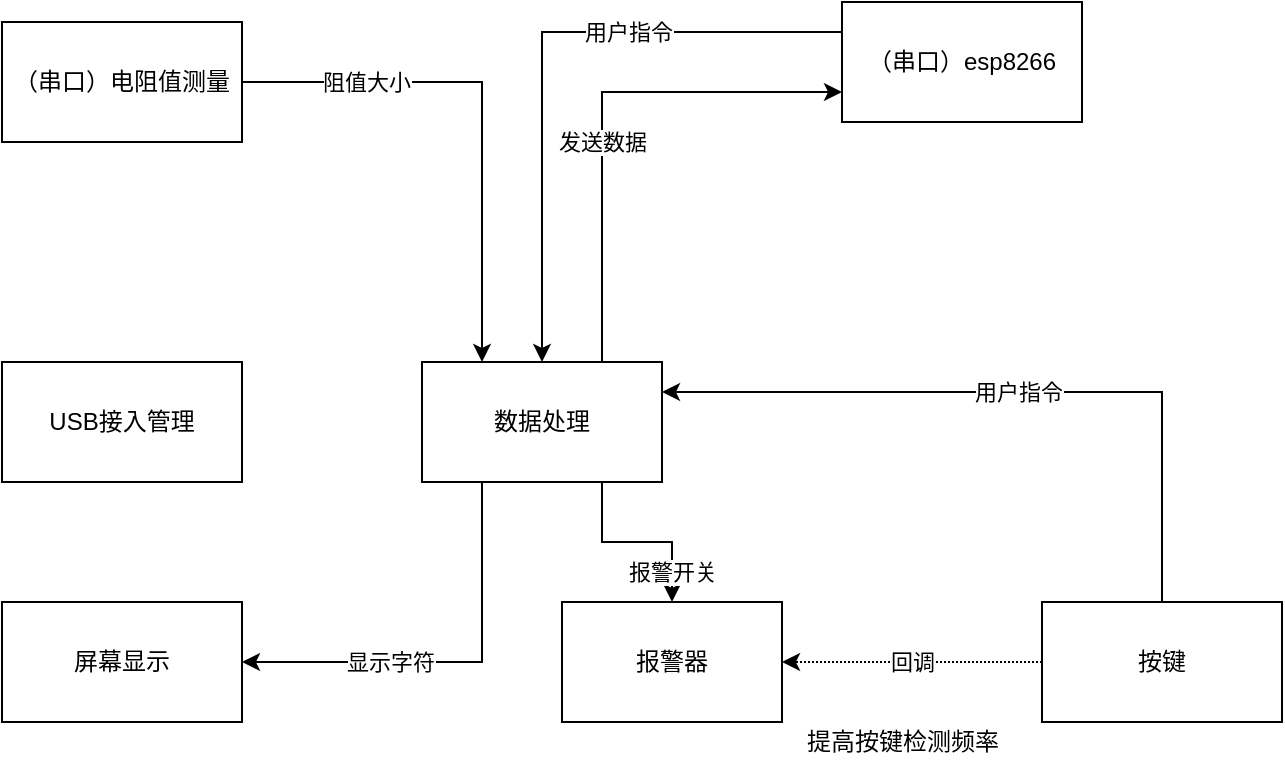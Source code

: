 <mxfile version="20.3.0" type="device"><diagram id="RY7CtHoaN-A8CW_q10oP" name="第 1 页"><mxGraphModel dx="865" dy="541" grid="1" gridSize="10" guides="1" tooltips="1" connect="1" arrows="1" fold="1" page="1" pageScale="1" pageWidth="827" pageHeight="1169" math="0" shadow="0"><root><mxCell id="0"/><mxCell id="1" parent="0"/><mxCell id="CrwLclSFtTN-cUR85CHB-8" value="报警开关" style="edgeStyle=orthogonalEdgeStyle;rounded=0;orthogonalLoop=1;jettySize=auto;html=1;exitX=0.75;exitY=1;exitDx=0;exitDy=0;" edge="1" parent="1" source="CrwLclSFtTN-cUR85CHB-1" target="CrwLclSFtTN-cUR85CHB-7"><mxGeometry x="0.684" relative="1" as="geometry"><mxPoint as="offset"/></mxGeometry></mxCell><mxCell id="CrwLclSFtTN-cUR85CHB-12" value="显示字符" style="edgeStyle=orthogonalEdgeStyle;rounded=0;orthogonalLoop=1;jettySize=auto;html=1;entryX=1;entryY=0.5;entryDx=0;entryDy=0;exitX=0.25;exitY=1;exitDx=0;exitDy=0;" edge="1" parent="1" source="CrwLclSFtTN-cUR85CHB-1" target="CrwLclSFtTN-cUR85CHB-11"><mxGeometry x="0.3" relative="1" as="geometry"><mxPoint x="340" y="310" as="sourcePoint"/><mxPoint x="210" y="350" as="targetPoint"/><Array as="points"><mxPoint x="350" y="390"/></Array><mxPoint as="offset"/></mxGeometry></mxCell><mxCell id="CrwLclSFtTN-cUR85CHB-16" value="发送数据" style="edgeStyle=orthogonalEdgeStyle;rounded=0;orthogonalLoop=1;jettySize=auto;html=1;exitX=0.75;exitY=0;exitDx=0;exitDy=0;entryX=0;entryY=0.75;entryDx=0;entryDy=0;" edge="1" parent="1" source="CrwLclSFtTN-cUR85CHB-1" target="CrwLclSFtTN-cUR85CHB-15"><mxGeometry x="-0.137" relative="1" as="geometry"><mxPoint as="offset"/></mxGeometry></mxCell><mxCell id="CrwLclSFtTN-cUR85CHB-1" value="数据处理" style="rounded=0;whiteSpace=wrap;html=1;" vertex="1" parent="1"><mxGeometry x="320" y="240" width="120" height="60" as="geometry"/></mxCell><mxCell id="CrwLclSFtTN-cUR85CHB-31" value="回调" style="rounded=0;orthogonalLoop=1;jettySize=auto;html=1;exitX=0;exitY=0.5;exitDx=0;exitDy=0;entryX=1;entryY=0.5;entryDx=0;entryDy=0;targetPerimeterSpacing=0;dashed=1;dashPattern=1 1;" edge="1" parent="1" source="CrwLclSFtTN-cUR85CHB-2" target="CrwLclSFtTN-cUR85CHB-7"><mxGeometry relative="1" as="geometry"/></mxCell><mxCell id="CrwLclSFtTN-cUR85CHB-2" value="按键" style="rounded=0;whiteSpace=wrap;html=1;" vertex="1" parent="1"><mxGeometry x="630" y="360" width="120" height="60" as="geometry"/></mxCell><mxCell id="CrwLclSFtTN-cUR85CHB-5" value="用户指令" style="endArrow=classic;html=1;rounded=0;entryX=1;entryY=0.25;entryDx=0;entryDy=0;" edge="1" parent="1" source="CrwLclSFtTN-cUR85CHB-2" target="CrwLclSFtTN-cUR85CHB-1"><mxGeometry width="50" height="50" relative="1" as="geometry"><mxPoint x="380" y="320" as="sourcePoint"/><mxPoint x="320" y="270" as="targetPoint"/><Array as="points"><mxPoint x="690" y="255"/></Array></mxGeometry></mxCell><mxCell id="CrwLclSFtTN-cUR85CHB-7" value="报警器" style="rounded=0;whiteSpace=wrap;html=1;" vertex="1" parent="1"><mxGeometry x="390" y="360" width="110" height="60" as="geometry"/></mxCell><mxCell id="CrwLclSFtTN-cUR85CHB-11" value="屏幕显示" style="rounded=0;whiteSpace=wrap;html=1;" vertex="1" parent="1"><mxGeometry x="110" y="360" width="120" height="60" as="geometry"/></mxCell><mxCell id="CrwLclSFtTN-cUR85CHB-14" value="阻值大小" style="edgeStyle=orthogonalEdgeStyle;rounded=0;orthogonalLoop=1;jettySize=auto;html=1;exitX=1;exitY=0.5;exitDx=0;exitDy=0;entryX=0.25;entryY=0;entryDx=0;entryDy=0;" edge="1" parent="1" source="CrwLclSFtTN-cUR85CHB-13" target="CrwLclSFtTN-cUR85CHB-1"><mxGeometry x="-0.524" relative="1" as="geometry"><mxPoint as="offset"/></mxGeometry></mxCell><mxCell id="CrwLclSFtTN-cUR85CHB-13" value="（串口）电阻值测量" style="rounded=0;whiteSpace=wrap;html=1;" vertex="1" parent="1"><mxGeometry x="110" y="70" width="120" height="60" as="geometry"/></mxCell><mxCell id="CrwLclSFtTN-cUR85CHB-17" value="用户指令" style="edgeStyle=orthogonalEdgeStyle;rounded=0;orthogonalLoop=1;jettySize=auto;html=1;exitX=0;exitY=0.25;exitDx=0;exitDy=0;" edge="1" parent="1" source="CrwLclSFtTN-cUR85CHB-15" target="CrwLclSFtTN-cUR85CHB-1"><mxGeometry x="-0.319" relative="1" as="geometry"><mxPoint as="offset"/></mxGeometry></mxCell><mxCell id="CrwLclSFtTN-cUR85CHB-15" value="（串口）esp8266" style="rounded=0;whiteSpace=wrap;html=1;" vertex="1" parent="1"><mxGeometry x="530" y="60" width="120" height="60" as="geometry"/></mxCell><mxCell id="CrwLclSFtTN-cUR85CHB-18" value="USB接入管理" style="rounded=0;whiteSpace=wrap;html=1;" vertex="1" parent="1"><mxGeometry x="110" y="240" width="120" height="60" as="geometry"/></mxCell><mxCell id="CrwLclSFtTN-cUR85CHB-32" value="提高按键检测频率" style="text;html=1;resizable=0;autosize=1;align=center;verticalAlign=middle;points=[];fillColor=none;strokeColor=none;rounded=0;" vertex="1" parent="1"><mxGeometry x="500" y="415" width="120" height="30" as="geometry"/></mxCell></root></mxGraphModel></diagram></mxfile>